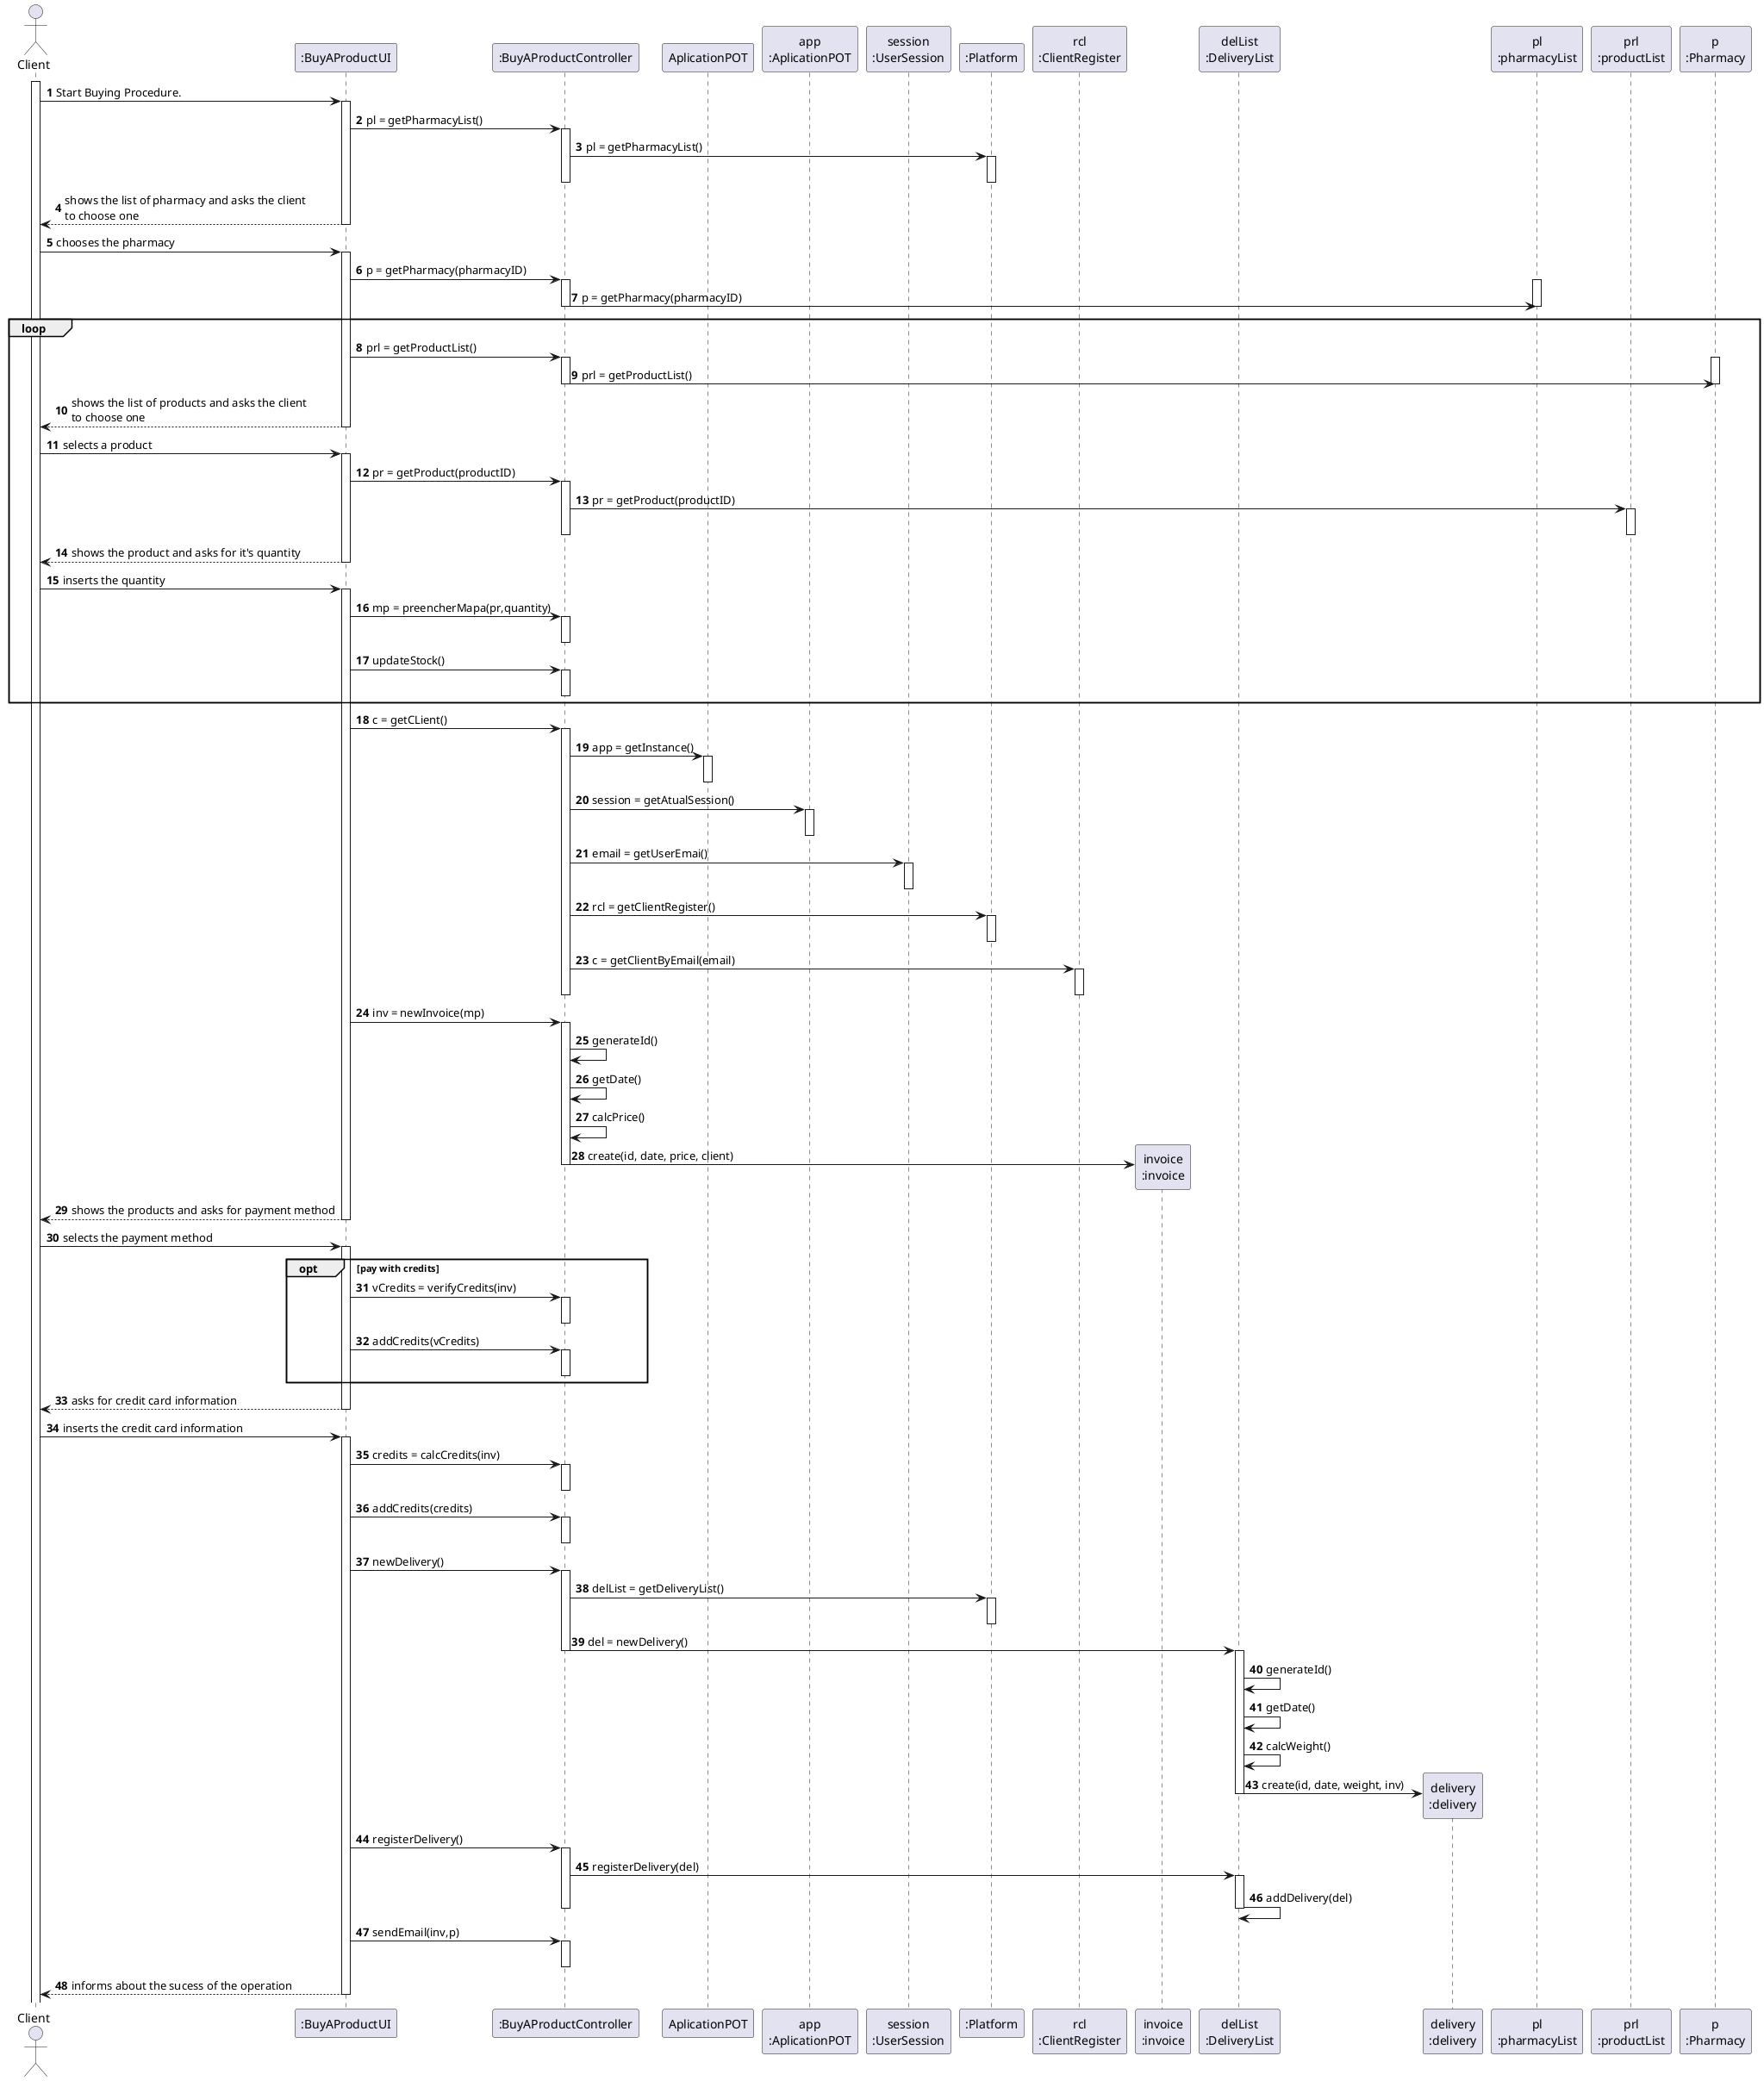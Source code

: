 @startuml
autonumber

actor "Client" as CL
participant ":BuyAProductUI" as UI
participant ":BuyAProductController" as CTRL
participant "AplicationPOT" as POT
participant "app\n:AplicationPOT" as APOT
participant "session\n:UserSession" as SES
participant ":Platform" as PLAT
participant "rcl\n:ClientRegister" as RCL
participant "invoice\n:invoice" as INV
participant "delList\n:DeliveryList" as DELLIST
participant "delivery\n:delivery" as DEL
participant "pl\n:pharmacyList" as PL
participant "prl\n:productList" as PRL
participant "p\n:Pharmacy" as P

activate CL
CL -> UI :  Start Buying Procedure.
activate UI
UI -> CTRL : pl = getPharmacyList()
activate CTRL
CTRL -> PLAT : pl = getPharmacyList()
activate PLAT
deactivate PLAT
deactivate CTRL
UI --> CL : shows the list of pharmacy and asks the client\nto choose one
deactivate UI



CL -> UI :  chooses the pharmacy
activate UI
UI -> CTRL : p = getPharmacy(pharmacyID)
activate CTRL
activate PL
CTRL -> PL : p = getPharmacy(pharmacyID)
deactivate PL
deactivate CTRL
loop
UI -> CTRL : prl = getProductList()
activate CTRL
activate P
CTRL -> P : prl = getProductList()
deactivate P
deactivate CTRL
UI --> CL : shows the list of products and asks the client\nto choose one
deactivate UI


CL -> UI : selects a product
activate UI
UI -> CTRL : pr = getProduct(productID)
activate CTRL
CTRL -> PRL : pr = getProduct(productID)
activate PRL
deactivate PRL
deactivate CTRL
UI --> CL : shows the product and asks for it's quantity
deactivate UI

CL -> UI : inserts the quantity
activate UI

UI -> CTRL : mp = preencherMapa(pr,quantity)
activate CTRL
deactivate CTRL

UI -> CTRL : updateStock()
activate CTRL
deactivate CTRL
end


UI -> CTRL : c = getCLient()
activate CTRL
CTRL -> POT : app = getInstance()
activate POT
deactivate POT
CTRL -> APOT : session = getAtualSession()
activate APOT
deactivate APOT
CTRL -> SES : email = getUserEmai()
activate SES
deactivate SES
CTRL -> PLAT : rcl = getClientRegister()
activate PLAT
deactivate PLAT
CTRL -> RCL : c = getClientByEmail(email)
activate RCL
deactivate RCL
deactivate CTRL


UI -> CTRL : inv = newInvoice(mp)
activate CTRL
CTRL -> CTRL : generateId()
CTRL -> CTRL : getDate()
CTRL -> CTRL : calcPrice()
CTRL -> INV **: create(id, date, price, client)
deactivate CTRL

deactivate CTRL
UI --> CL : shows the products and asks for payment method

deactivate UI

CL -> UI : selects the payment method
activate UI

opt pay with credits
UI ->CTRL : vCredits = verifyCredits(inv)
activate CTRL
deactivate CTRL

UI -> CTRL : addCredits(vCredits)
activate CTRL
deactivate CTRL

end

deactivate CTRL
UI --> CL : asks for credit card information
deactivate UI

CL -> UI : inserts the credit card information
activate UI

UI -> CTRL : credits = calcCredits(inv)
activate CTRL
deactivate CTRL

UI -> CTRL : addCredits(credits)
activate CTRL
deactivate CTRL

UI -> CTRL :  newDelivery()
activate CTRL
CTRL -> PLAT : delList = getDeliveryList()
activate PLAT
deactivate PLAT
CTRL -> DELLIST : del = newDelivery()
deactivate CTRL
activate DELLIST
DELLIST -> DELLIST : generateId()
DELLIST -> DELLIST : getDate()
DELLIST -> DELLIST : calcWeight()

DELLIST -> DEL **: create(id, date, weight, inv)
deactivate DELLIST


UI -> CTRL : registerDelivery()
activate CTRL
CTRL -> DELLIST : registerDelivery(del)
activate DELLIST
DELLIST -> DELLIST : addDelivery(del)
deactivate DELLIST
deactivate CTRL

UI -> CTRL : sendEmail(inv,p)
activate CTRL
deactivate CTRL

UI --> CL :  informs about the sucess of the operation
deactivate UI

@enduml
